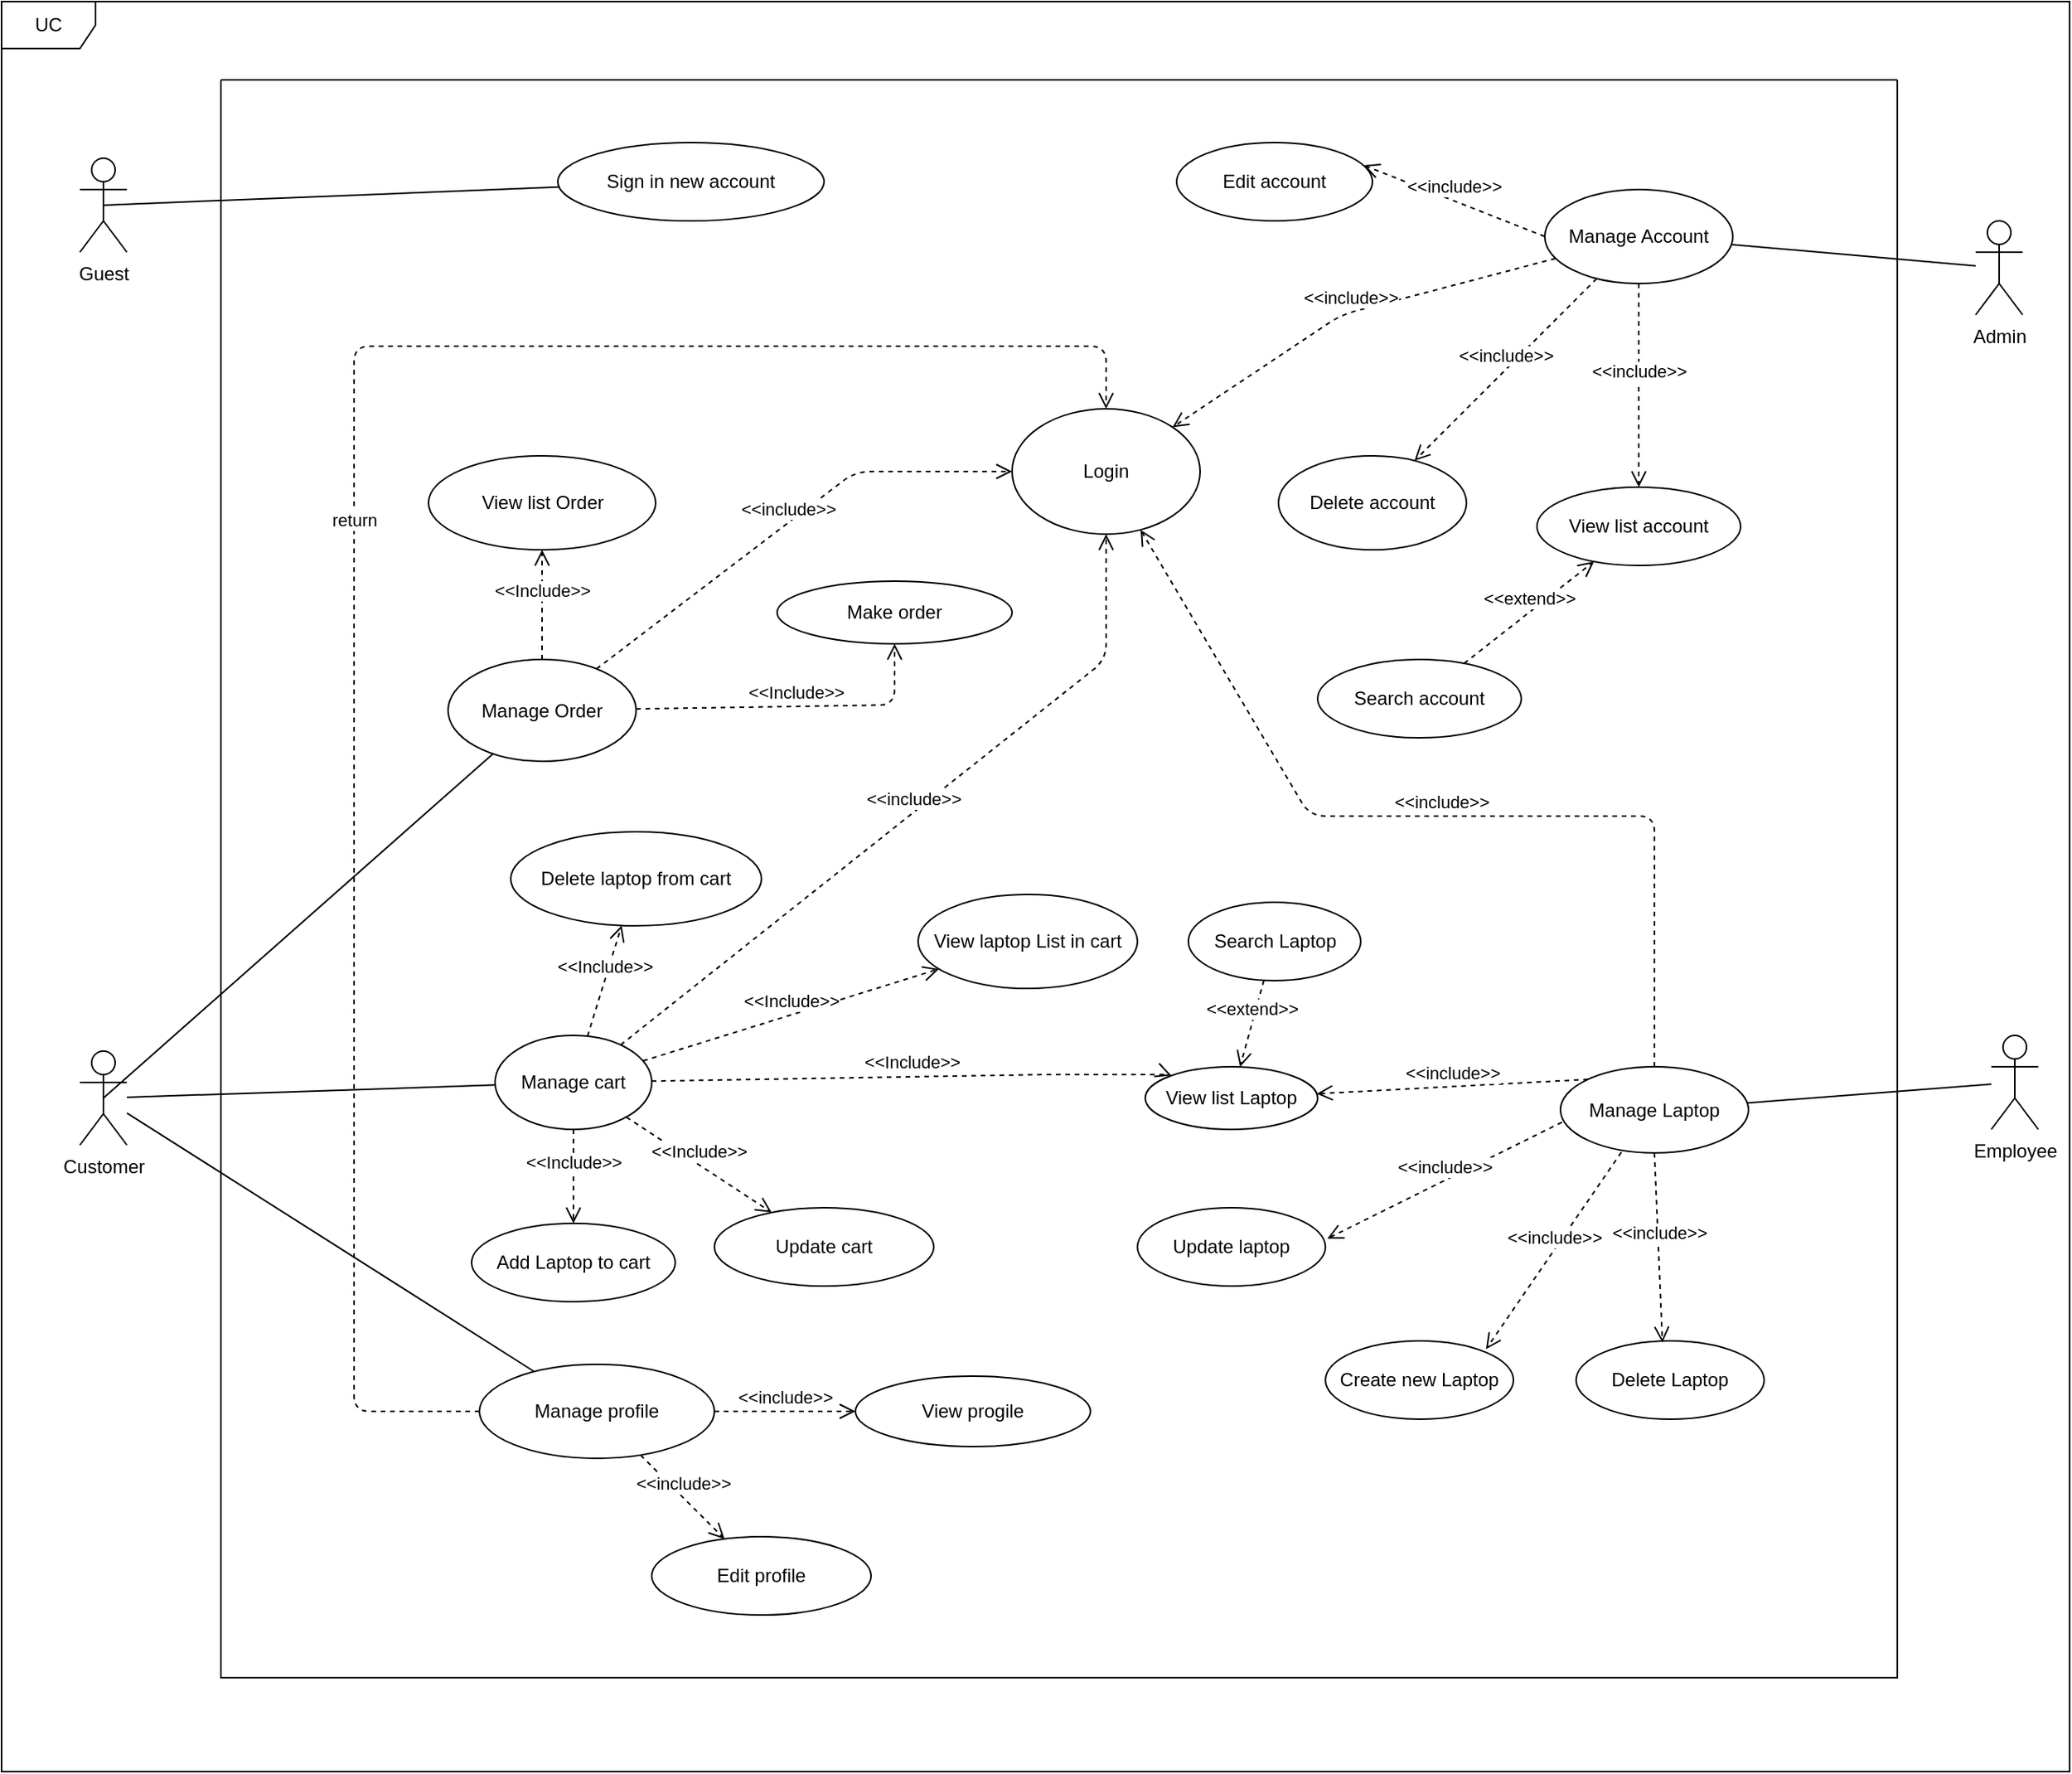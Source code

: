 <mxfile version="14.8.4" type="github">
  <diagram id="JiR6QPC4Q0KIK74DOdjt" name="Page-1">
    <mxGraphModel dx="5145" dy="2490" grid="1" gridSize="10" guides="1" tooltips="1" connect="1" arrows="1" fold="1" page="1" pageScale="1" pageWidth="850" pageHeight="1100" math="0" shadow="0">
      <root>
        <mxCell id="0" />
        <mxCell id="1" parent="0" />
        <mxCell id="DLctD6dB3e4V0wkzgZix-45" value="UC" style="shape=umlFrame;whiteSpace=wrap;html=1;" vertex="1" parent="1">
          <mxGeometry x="-2540" y="-860" width="1320" height="1130" as="geometry" />
        </mxCell>
        <mxCell id="DLctD6dB3e4V0wkzgZix-46" value="Guest" style="shape=umlActor;verticalLabelPosition=bottom;verticalAlign=top;html=1;outlineConnect=0;" vertex="1" parent="1">
          <mxGeometry x="-2490" y="-760" width="30" height="60" as="geometry" />
        </mxCell>
        <mxCell id="DLctD6dB3e4V0wkzgZix-47" value="Employee" style="shape=umlActor;verticalLabelPosition=bottom;verticalAlign=top;html=1;outlineConnect=0;" vertex="1" parent="1">
          <mxGeometry x="-1270" y="-200" width="30" height="60" as="geometry" />
        </mxCell>
        <mxCell id="DLctD6dB3e4V0wkzgZix-48" value="Admin" style="shape=umlActor;verticalLabelPosition=bottom;verticalAlign=top;html=1;outlineConnect=0;" vertex="1" parent="1">
          <mxGeometry x="-1280" y="-720" width="30" height="60" as="geometry" />
        </mxCell>
        <mxCell id="DLctD6dB3e4V0wkzgZix-49" value="Customer" style="shape=umlActor;verticalLabelPosition=bottom;verticalAlign=top;html=1;outlineConnect=0;" vertex="1" parent="1">
          <mxGeometry x="-2490" y="-190" width="30" height="60" as="geometry" />
        </mxCell>
        <mxCell id="DLctD6dB3e4V0wkzgZix-50" value="" style="swimlane;startSize=0;" vertex="1" parent="1">
          <mxGeometry x="-2400" y="-810" width="1070" height="1020" as="geometry">
            <mxRectangle x="170" y="60" width="50" height="40" as="alternateBounds" />
          </mxGeometry>
        </mxCell>
        <mxCell id="DLctD6dB3e4V0wkzgZix-51" value="Manage Account" style="ellipse;whiteSpace=wrap;html=1;" vertex="1" parent="DLctD6dB3e4V0wkzgZix-50">
          <mxGeometry x="845" y="70" width="120" height="60" as="geometry" />
        </mxCell>
        <mxCell id="DLctD6dB3e4V0wkzgZix-52" value="Manage Laptop" style="ellipse;whiteSpace=wrap;html=1;" vertex="1" parent="DLctD6dB3e4V0wkzgZix-50">
          <mxGeometry x="855" y="630" width="120" height="55" as="geometry" />
        </mxCell>
        <mxCell id="DLctD6dB3e4V0wkzgZix-53" value="Manage cart" style="ellipse;whiteSpace=wrap;html=1;" vertex="1" parent="DLctD6dB3e4V0wkzgZix-50">
          <mxGeometry x="175" y="610" width="100" height="60" as="geometry" />
        </mxCell>
        <mxCell id="DLctD6dB3e4V0wkzgZix-54" value="View list account" style="ellipse;whiteSpace=wrap;html=1;" vertex="1" parent="DLctD6dB3e4V0wkzgZix-50">
          <mxGeometry x="840" y="260" width="130" height="50" as="geometry" />
        </mxCell>
        <mxCell id="DLctD6dB3e4V0wkzgZix-55" value="Edit account" style="ellipse;whiteSpace=wrap;html=1;" vertex="1" parent="DLctD6dB3e4V0wkzgZix-50">
          <mxGeometry x="610" y="40" width="125" height="50" as="geometry" />
        </mxCell>
        <mxCell id="DLctD6dB3e4V0wkzgZix-56" value="Delete account" style="ellipse;whiteSpace=wrap;html=1;" vertex="1" parent="DLctD6dB3e4V0wkzgZix-50">
          <mxGeometry x="675" y="240" width="120" height="60" as="geometry" />
        </mxCell>
        <mxCell id="DLctD6dB3e4V0wkzgZix-57" value="View list Laptop" style="ellipse;whiteSpace=wrap;html=1;" vertex="1" parent="DLctD6dB3e4V0wkzgZix-50">
          <mxGeometry x="590" y="630" width="110" height="40" as="geometry" />
        </mxCell>
        <mxCell id="DLctD6dB3e4V0wkzgZix-58" value="Update laptop" style="ellipse;whiteSpace=wrap;html=1;" vertex="1" parent="DLctD6dB3e4V0wkzgZix-50">
          <mxGeometry x="585" y="720" width="120" height="50" as="geometry" />
        </mxCell>
        <mxCell id="DLctD6dB3e4V0wkzgZix-59" value="Search Laptop" style="ellipse;whiteSpace=wrap;html=1;" vertex="1" parent="DLctD6dB3e4V0wkzgZix-50">
          <mxGeometry x="617.5" y="525" width="110" height="50" as="geometry" />
        </mxCell>
        <mxCell id="DLctD6dB3e4V0wkzgZix-60" value="Create new Laptop" style="ellipse;whiteSpace=wrap;html=1;" vertex="1" parent="DLctD6dB3e4V0wkzgZix-50">
          <mxGeometry x="705" y="805" width="120" height="50" as="geometry" />
        </mxCell>
        <mxCell id="DLctD6dB3e4V0wkzgZix-61" value="Delete Laptop" style="ellipse;whiteSpace=wrap;html=1;" vertex="1" parent="DLctD6dB3e4V0wkzgZix-50">
          <mxGeometry x="865" y="805" width="120" height="50" as="geometry" />
        </mxCell>
        <mxCell id="DLctD6dB3e4V0wkzgZix-62" value="Login" style="ellipse;whiteSpace=wrap;html=1;" vertex="1" parent="DLctD6dB3e4V0wkzgZix-50">
          <mxGeometry x="505" y="210" width="120" height="80" as="geometry" />
        </mxCell>
        <mxCell id="DLctD6dB3e4V0wkzgZix-63" value="Add Laptop to cart" style="ellipse;whiteSpace=wrap;html=1;" vertex="1" parent="DLctD6dB3e4V0wkzgZix-50">
          <mxGeometry x="160" y="730" width="130" height="50" as="geometry" />
        </mxCell>
        <mxCell id="DLctD6dB3e4V0wkzgZix-64" value="Update cart" style="ellipse;whiteSpace=wrap;html=1;" vertex="1" parent="DLctD6dB3e4V0wkzgZix-50">
          <mxGeometry x="315" y="720" width="140" height="50" as="geometry" />
        </mxCell>
        <mxCell id="DLctD6dB3e4V0wkzgZix-65" value="Delete laptop from cart" style="ellipse;whiteSpace=wrap;html=1;" vertex="1" parent="DLctD6dB3e4V0wkzgZix-50">
          <mxGeometry x="185" y="480" width="160" height="60" as="geometry" />
        </mxCell>
        <mxCell id="DLctD6dB3e4V0wkzgZix-66" value="View laptop List in cart" style="ellipse;whiteSpace=wrap;html=1;" vertex="1" parent="DLctD6dB3e4V0wkzgZix-50">
          <mxGeometry x="445" y="520" width="140" height="60" as="geometry" />
        </mxCell>
        <mxCell id="DLctD6dB3e4V0wkzgZix-67" value="Manage Order" style="ellipse;whiteSpace=wrap;html=1;" vertex="1" parent="DLctD6dB3e4V0wkzgZix-50">
          <mxGeometry x="145" y="370" width="120" height="65" as="geometry" />
        </mxCell>
        <mxCell id="DLctD6dB3e4V0wkzgZix-68" value="View list Order" style="ellipse;whiteSpace=wrap;html=1;" vertex="1" parent="DLctD6dB3e4V0wkzgZix-50">
          <mxGeometry x="132.5" y="240" width="145" height="60" as="geometry" />
        </mxCell>
        <mxCell id="DLctD6dB3e4V0wkzgZix-69" value="Make order" style="ellipse;whiteSpace=wrap;html=1;" vertex="1" parent="DLctD6dB3e4V0wkzgZix-50">
          <mxGeometry x="355" y="320" width="150" height="40" as="geometry" />
        </mxCell>
        <mxCell id="DLctD6dB3e4V0wkzgZix-70" value="&amp;lt;&amp;lt;Include&amp;gt;&amp;gt;" style="html=1;verticalAlign=bottom;endArrow=open;dashed=1;endSize=8;" edge="1" parent="DLctD6dB3e4V0wkzgZix-50" source="DLctD6dB3e4V0wkzgZix-53" target="DLctD6dB3e4V0wkzgZix-57">
          <mxGeometry relative="1" as="geometry">
            <mxPoint x="655" y="510" as="sourcePoint" />
            <mxPoint x="575" y="510" as="targetPoint" />
            <Array as="points">
              <mxPoint x="525" y="635" />
              <mxPoint x="605" y="635" />
            </Array>
          </mxGeometry>
        </mxCell>
        <mxCell id="DLctD6dB3e4V0wkzgZix-71" value="&amp;lt;&amp;lt;Include&amp;gt;&amp;gt;" style="html=1;verticalAlign=bottom;endArrow=open;dashed=1;endSize=8;" edge="1" parent="DLctD6dB3e4V0wkzgZix-50" source="DLctD6dB3e4V0wkzgZix-53" target="DLctD6dB3e4V0wkzgZix-63">
          <mxGeometry relative="1" as="geometry">
            <mxPoint x="745" y="560" as="sourcePoint" />
            <mxPoint x="665" y="560" as="targetPoint" />
          </mxGeometry>
        </mxCell>
        <mxCell id="DLctD6dB3e4V0wkzgZix-72" value="&amp;lt;&amp;lt;Include&amp;gt;&amp;gt;" style="html=1;verticalAlign=bottom;endArrow=open;dashed=1;endSize=8;" edge="1" parent="DLctD6dB3e4V0wkzgZix-50" source="DLctD6dB3e4V0wkzgZix-53" target="DLctD6dB3e4V0wkzgZix-64">
          <mxGeometry relative="1" as="geometry">
            <mxPoint x="745" y="560" as="sourcePoint" />
            <mxPoint x="405" y="520" as="targetPoint" />
          </mxGeometry>
        </mxCell>
        <mxCell id="DLctD6dB3e4V0wkzgZix-73" value="&amp;lt;&amp;lt;Include&amp;gt;&amp;gt;" style="html=1;verticalAlign=bottom;endArrow=open;dashed=1;endSize=8;" edge="1" parent="DLctD6dB3e4V0wkzgZix-50" source="DLctD6dB3e4V0wkzgZix-53" target="DLctD6dB3e4V0wkzgZix-65">
          <mxGeometry relative="1" as="geometry">
            <mxPoint x="445" y="190" as="sourcePoint" />
            <mxPoint x="365" y="190" as="targetPoint" />
          </mxGeometry>
        </mxCell>
        <mxCell id="DLctD6dB3e4V0wkzgZix-74" value="&amp;lt;&amp;lt;Include&amp;gt;&amp;gt;" style="html=1;verticalAlign=bottom;endArrow=open;dashed=1;endSize=8;" edge="1" parent="DLctD6dB3e4V0wkzgZix-50" source="DLctD6dB3e4V0wkzgZix-67" target="DLctD6dB3e4V0wkzgZix-68">
          <mxGeometry relative="1" as="geometry">
            <mxPoint x="445" y="190" as="sourcePoint" />
            <mxPoint x="365" y="190" as="targetPoint" />
          </mxGeometry>
        </mxCell>
        <mxCell id="DLctD6dB3e4V0wkzgZix-75" value="&amp;lt;&amp;lt;Include&amp;gt;&amp;gt;" style="html=1;verticalAlign=bottom;endArrow=open;dashed=1;endSize=8;" edge="1" parent="DLctD6dB3e4V0wkzgZix-50" source="DLctD6dB3e4V0wkzgZix-67" target="DLctD6dB3e4V0wkzgZix-69">
          <mxGeometry relative="1" as="geometry">
            <mxPoint x="445" y="190" as="sourcePoint" />
            <mxPoint x="365" y="190" as="targetPoint" />
            <Array as="points">
              <mxPoint x="430" y="399" />
            </Array>
          </mxGeometry>
        </mxCell>
        <mxCell id="DLctD6dB3e4V0wkzgZix-76" value="&amp;lt;&amp;lt;include&amp;gt;&amp;gt;" style="html=1;verticalAlign=bottom;endArrow=open;dashed=1;endSize=8;" edge="1" parent="DLctD6dB3e4V0wkzgZix-50" source="DLctD6dB3e4V0wkzgZix-51" target="DLctD6dB3e4V0wkzgZix-54">
          <mxGeometry relative="1" as="geometry">
            <mxPoint x="845" y="60" as="sourcePoint" />
            <mxPoint x="765" y="60" as="targetPoint" />
          </mxGeometry>
        </mxCell>
        <mxCell id="DLctD6dB3e4V0wkzgZix-77" value="&amp;lt;&amp;lt;include&amp;gt;&amp;gt;" style="html=1;verticalAlign=bottom;endArrow=open;dashed=1;endSize=8;exitX=0;exitY=0.5;exitDx=0;exitDy=0;entryX=0.955;entryY=0.29;entryDx=0;entryDy=0;entryPerimeter=0;" edge="1" parent="DLctD6dB3e4V0wkzgZix-50" source="DLctD6dB3e4V0wkzgZix-51" target="DLctD6dB3e4V0wkzgZix-55">
          <mxGeometry relative="1" as="geometry">
            <mxPoint x="845" y="60" as="sourcePoint" />
            <mxPoint x="765" y="60" as="targetPoint" />
          </mxGeometry>
        </mxCell>
        <mxCell id="DLctD6dB3e4V0wkzgZix-78" value="&amp;lt;&amp;lt;include&amp;gt;&amp;gt;" style="html=1;verticalAlign=bottom;endArrow=open;dashed=1;endSize=8;" edge="1" parent="DLctD6dB3e4V0wkzgZix-50" source="DLctD6dB3e4V0wkzgZix-51" target="DLctD6dB3e4V0wkzgZix-56">
          <mxGeometry relative="1" as="geometry">
            <mxPoint x="845" y="260" as="sourcePoint" />
            <mxPoint x="765" y="260" as="targetPoint" />
          </mxGeometry>
        </mxCell>
        <mxCell id="DLctD6dB3e4V0wkzgZix-79" value="&amp;lt;&amp;lt;include&amp;gt;&amp;gt;" style="html=1;verticalAlign=bottom;endArrow=open;dashed=1;endSize=8;exitX=0;exitY=0;exitDx=0;exitDy=0;" edge="1" parent="DLctD6dB3e4V0wkzgZix-50" source="DLctD6dB3e4V0wkzgZix-52" target="DLctD6dB3e4V0wkzgZix-57">
          <mxGeometry relative="1" as="geometry">
            <mxPoint x="825" y="645" as="sourcePoint" />
            <mxPoint x="745" y="645" as="targetPoint" />
          </mxGeometry>
        </mxCell>
        <mxCell id="DLctD6dB3e4V0wkzgZix-80" value="&amp;lt;&amp;lt;include&amp;gt;&amp;gt;" style="html=1;verticalAlign=bottom;endArrow=open;dashed=1;endSize=8;exitX=0.008;exitY=0.644;exitDx=0;exitDy=0;exitPerimeter=0;entryX=1.01;entryY=0.395;entryDx=0;entryDy=0;entryPerimeter=0;" edge="1" parent="DLctD6dB3e4V0wkzgZix-50" source="DLctD6dB3e4V0wkzgZix-52" target="DLctD6dB3e4V0wkzgZix-58">
          <mxGeometry relative="1" as="geometry">
            <mxPoint x="825" y="645" as="sourcePoint" />
            <mxPoint x="745" y="645" as="targetPoint" />
          </mxGeometry>
        </mxCell>
        <mxCell id="DLctD6dB3e4V0wkzgZix-81" value="&amp;lt;&amp;lt;include&amp;gt;&amp;gt;" style="html=1;verticalAlign=bottom;endArrow=open;dashed=1;endSize=8;exitX=0.324;exitY=0.992;exitDx=0;exitDy=0;exitPerimeter=0;entryX=0.854;entryY=0.106;entryDx=0;entryDy=0;entryPerimeter=0;" edge="1" parent="DLctD6dB3e4V0wkzgZix-50" source="DLctD6dB3e4V0wkzgZix-52" target="DLctD6dB3e4V0wkzgZix-60">
          <mxGeometry relative="1" as="geometry">
            <mxPoint x="825" y="645" as="sourcePoint" />
            <mxPoint x="745" y="645" as="targetPoint" />
          </mxGeometry>
        </mxCell>
        <mxCell id="DLctD6dB3e4V0wkzgZix-82" value="&amp;lt;&amp;lt;include&amp;gt;&amp;gt;" style="html=1;verticalAlign=bottom;endArrow=open;dashed=1;endSize=8;exitX=0.5;exitY=1;exitDx=0;exitDy=0;entryX=0.459;entryY=0.021;entryDx=0;entryDy=0;entryPerimeter=0;" edge="1" parent="DLctD6dB3e4V0wkzgZix-50" source="DLctD6dB3e4V0wkzgZix-52" target="DLctD6dB3e4V0wkzgZix-61">
          <mxGeometry relative="1" as="geometry">
            <mxPoint x="825" y="645" as="sourcePoint" />
            <mxPoint x="745" y="645" as="targetPoint" />
          </mxGeometry>
        </mxCell>
        <mxCell id="DLctD6dB3e4V0wkzgZix-83" value="&amp;lt;&amp;lt;extend&amp;gt;&amp;gt;" style="html=1;verticalAlign=bottom;endArrow=open;dashed=1;endSize=8;" edge="1" parent="DLctD6dB3e4V0wkzgZix-50" source="DLctD6dB3e4V0wkzgZix-59" target="DLctD6dB3e4V0wkzgZix-57">
          <mxGeometry relative="1" as="geometry">
            <mxPoint x="825" y="525" as="sourcePoint" />
            <mxPoint x="745" y="525" as="targetPoint" />
          </mxGeometry>
        </mxCell>
        <mxCell id="DLctD6dB3e4V0wkzgZix-84" value="Search account" style="ellipse;whiteSpace=wrap;html=1;" vertex="1" parent="DLctD6dB3e4V0wkzgZix-50">
          <mxGeometry x="700" y="370" width="130" height="50" as="geometry" />
        </mxCell>
        <mxCell id="DLctD6dB3e4V0wkzgZix-85" value="&amp;lt;&amp;lt;extend&amp;gt;&amp;gt;" style="html=1;verticalAlign=bottom;endArrow=open;dashed=1;endSize=8;" edge="1" parent="DLctD6dB3e4V0wkzgZix-50" source="DLctD6dB3e4V0wkzgZix-84" target="DLctD6dB3e4V0wkzgZix-54">
          <mxGeometry relative="1" as="geometry">
            <mxPoint x="675" y="60" as="sourcePoint" />
            <mxPoint x="595" y="60" as="targetPoint" />
          </mxGeometry>
        </mxCell>
        <mxCell id="DLctD6dB3e4V0wkzgZix-86" value="&amp;lt;&amp;lt;Include&amp;gt;&amp;gt;" style="html=1;verticalAlign=bottom;endArrow=open;dashed=1;endSize=8;" edge="1" parent="DLctD6dB3e4V0wkzgZix-50" source="DLctD6dB3e4V0wkzgZix-53" target="DLctD6dB3e4V0wkzgZix-66">
          <mxGeometry relative="1" as="geometry">
            <mxPoint x="317.426" y="426.716" as="sourcePoint" />
            <mxPoint x="384.06" y="378.4" as="targetPoint" />
          </mxGeometry>
        </mxCell>
        <mxCell id="DLctD6dB3e4V0wkzgZix-87" value="View progile" style="ellipse;whiteSpace=wrap;html=1;" vertex="1" parent="DLctD6dB3e4V0wkzgZix-50">
          <mxGeometry x="405" y="827.5" width="150" height="45" as="geometry" />
        </mxCell>
        <mxCell id="DLctD6dB3e4V0wkzgZix-88" value="Edit profile" style="ellipse;whiteSpace=wrap;html=1;" vertex="1" parent="DLctD6dB3e4V0wkzgZix-50">
          <mxGeometry x="275" y="930" width="140" height="50" as="geometry" />
        </mxCell>
        <mxCell id="DLctD6dB3e4V0wkzgZix-89" value="&amp;lt;&amp;lt;include&amp;gt;&amp;gt;" style="html=1;verticalAlign=bottom;endArrow=open;dashed=1;endSize=8;" edge="1" parent="DLctD6dB3e4V0wkzgZix-50" source="DLctD6dB3e4V0wkzgZix-51" target="DLctD6dB3e4V0wkzgZix-62">
          <mxGeometry relative="1" as="geometry">
            <mxPoint x="415" y="510" as="sourcePoint" />
            <mxPoint x="335" y="510" as="targetPoint" />
            <Array as="points">
              <mxPoint x="715" y="150" />
            </Array>
          </mxGeometry>
        </mxCell>
        <mxCell id="DLctD6dB3e4V0wkzgZix-90" value="Manage profile" style="ellipse;whiteSpace=wrap;html=1;" vertex="1" parent="DLctD6dB3e4V0wkzgZix-50">
          <mxGeometry x="165" y="820" width="150" height="60" as="geometry" />
        </mxCell>
        <mxCell id="DLctD6dB3e4V0wkzgZix-91" value="&amp;lt;&amp;lt;include&amp;gt;&amp;gt;" style="html=1;verticalAlign=bottom;endArrow=open;dashed=1;endSize=8;" edge="1" parent="DLctD6dB3e4V0wkzgZix-50" source="DLctD6dB3e4V0wkzgZix-90" target="DLctD6dB3e4V0wkzgZix-87">
          <mxGeometry relative="1" as="geometry">
            <mxPoint x="385" y="820" as="sourcePoint" />
            <mxPoint x="305" y="820" as="targetPoint" />
          </mxGeometry>
        </mxCell>
        <mxCell id="DLctD6dB3e4V0wkzgZix-92" value="&amp;lt;&amp;lt;include&amp;gt;&amp;gt;" style="html=1;verticalAlign=bottom;endArrow=open;dashed=1;endSize=8;" edge="1" parent="DLctD6dB3e4V0wkzgZix-50" source="DLctD6dB3e4V0wkzgZix-90" target="DLctD6dB3e4V0wkzgZix-88">
          <mxGeometry relative="1" as="geometry">
            <mxPoint x="385" y="820" as="sourcePoint" />
            <mxPoint x="305" y="820" as="targetPoint" />
          </mxGeometry>
        </mxCell>
        <mxCell id="DLctD6dB3e4V0wkzgZix-93" value="&amp;lt;&amp;lt;include&amp;gt;&amp;gt;" style="html=1;verticalAlign=bottom;endArrow=open;dashed=1;endSize=8;" edge="1" parent="DLctD6dB3e4V0wkzgZix-50" source="DLctD6dB3e4V0wkzgZix-67" target="DLctD6dB3e4V0wkzgZix-62">
          <mxGeometry relative="1" as="geometry">
            <mxPoint x="355" y="380" as="sourcePoint" />
            <mxPoint x="275" y="380" as="targetPoint" />
            <Array as="points">
              <mxPoint x="405" y="250" />
            </Array>
          </mxGeometry>
        </mxCell>
        <mxCell id="DLctD6dB3e4V0wkzgZix-94" value="&amp;lt;&amp;lt;include&amp;gt;&amp;gt;" style="html=1;verticalAlign=bottom;endArrow=open;dashed=1;endSize=8;" edge="1" parent="DLctD6dB3e4V0wkzgZix-50" source="DLctD6dB3e4V0wkzgZix-53" target="DLctD6dB3e4V0wkzgZix-62">
          <mxGeometry relative="1" as="geometry">
            <mxPoint x="355" y="590" as="sourcePoint" />
            <mxPoint x="275" y="590" as="targetPoint" />
            <Array as="points">
              <mxPoint x="565" y="370" />
            </Array>
          </mxGeometry>
        </mxCell>
        <mxCell id="DLctD6dB3e4V0wkzgZix-95" value="return" style="html=1;verticalAlign=bottom;endArrow=open;dashed=1;endSize=8;" edge="1" parent="DLctD6dB3e4V0wkzgZix-50" source="DLctD6dB3e4V0wkzgZix-90" target="DLctD6dB3e4V0wkzgZix-62">
          <mxGeometry relative="1" as="geometry">
            <mxPoint x="355" y="690" as="sourcePoint" />
            <mxPoint x="275" y="690" as="targetPoint" />
            <Array as="points">
              <mxPoint x="85" y="850" />
              <mxPoint x="85" y="170" />
              <mxPoint x="565" y="170" />
            </Array>
          </mxGeometry>
        </mxCell>
        <mxCell id="DLctD6dB3e4V0wkzgZix-96" value="&amp;lt;&amp;lt;include&amp;gt;&amp;gt;" style="html=1;verticalAlign=bottom;endArrow=open;dashed=1;endSize=8;" edge="1" parent="DLctD6dB3e4V0wkzgZix-50" source="DLctD6dB3e4V0wkzgZix-52" target="DLctD6dB3e4V0wkzgZix-62">
          <mxGeometry relative="1" as="geometry">
            <mxPoint x="565" y="530" as="sourcePoint" />
            <mxPoint x="485" y="530" as="targetPoint" />
            <Array as="points">
              <mxPoint x="915" y="470" />
              <mxPoint x="695" y="470" />
            </Array>
          </mxGeometry>
        </mxCell>
        <mxCell id="DLctD6dB3e4V0wkzgZix-97" value="Sign in new account" style="ellipse;whiteSpace=wrap;html=1;" vertex="1" parent="DLctD6dB3e4V0wkzgZix-50">
          <mxGeometry x="215" y="40" width="170" height="50" as="geometry" />
        </mxCell>
        <mxCell id="DLctD6dB3e4V0wkzgZix-98" value="" style="endArrow=none;html=1;" edge="1" parent="1" source="DLctD6dB3e4V0wkzgZix-49" target="DLctD6dB3e4V0wkzgZix-53">
          <mxGeometry width="50" height="50" relative="1" as="geometry">
            <mxPoint x="-4610" y="740" as="sourcePoint" />
            <mxPoint x="-4560" y="690" as="targetPoint" />
          </mxGeometry>
        </mxCell>
        <mxCell id="DLctD6dB3e4V0wkzgZix-99" value="" style="endArrow=none;html=1;" edge="1" parent="1" source="DLctD6dB3e4V0wkzgZix-49" target="DLctD6dB3e4V0wkzgZix-90">
          <mxGeometry width="50" height="50" relative="1" as="geometry">
            <mxPoint x="-4610" y="600" as="sourcePoint" />
            <mxPoint x="-4560" y="550" as="targetPoint" />
          </mxGeometry>
        </mxCell>
        <mxCell id="DLctD6dB3e4V0wkzgZix-100" value="" style="endArrow=none;html=1;exitX=0.5;exitY=0.5;exitDx=0;exitDy=0;exitPerimeter=0;" edge="1" parent="1" source="DLctD6dB3e4V0wkzgZix-49" target="DLctD6dB3e4V0wkzgZix-67">
          <mxGeometry width="50" height="50" relative="1" as="geometry">
            <mxPoint x="-4610" y="310" as="sourcePoint" />
            <mxPoint x="-4560" y="260" as="targetPoint" />
          </mxGeometry>
        </mxCell>
        <mxCell id="DLctD6dB3e4V0wkzgZix-101" value="" style="endArrow=none;html=1;" edge="1" parent="1" source="DLctD6dB3e4V0wkzgZix-52" target="DLctD6dB3e4V0wkzgZix-47">
          <mxGeometry width="50" height="50" relative="1" as="geometry">
            <mxPoint x="-3850" y="600" as="sourcePoint" />
            <mxPoint x="-3800" y="550" as="targetPoint" />
          </mxGeometry>
        </mxCell>
        <mxCell id="DLctD6dB3e4V0wkzgZix-102" value="" style="endArrow=none;html=1;" edge="1" parent="1" source="DLctD6dB3e4V0wkzgZix-51" target="DLctD6dB3e4V0wkzgZix-48">
          <mxGeometry width="50" height="50" relative="1" as="geometry">
            <mxPoint x="-3850" y="30" as="sourcePoint" />
            <mxPoint x="-3800" y="-20" as="targetPoint" />
          </mxGeometry>
        </mxCell>
        <mxCell id="DLctD6dB3e4V0wkzgZix-103" value="" style="endArrow=none;html=1;exitX=0.5;exitY=0.5;exitDx=0;exitDy=0;exitPerimeter=0;" edge="1" parent="1" source="DLctD6dB3e4V0wkzgZix-46" target="DLctD6dB3e4V0wkzgZix-97">
          <mxGeometry width="50" height="50" relative="1" as="geometry">
            <mxPoint x="-4660" y="30" as="sourcePoint" />
            <mxPoint x="-4610" y="-20" as="targetPoint" />
          </mxGeometry>
        </mxCell>
      </root>
    </mxGraphModel>
  </diagram>
</mxfile>
